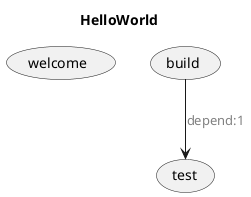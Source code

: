 
        @startuml
        
            title HelloWorld
        skinparam arrowFontColor Grey
        
            (welcome)
            
            (test)
            
            (build)
            
            (build) --> (test) : depend:1
        @enduml
    